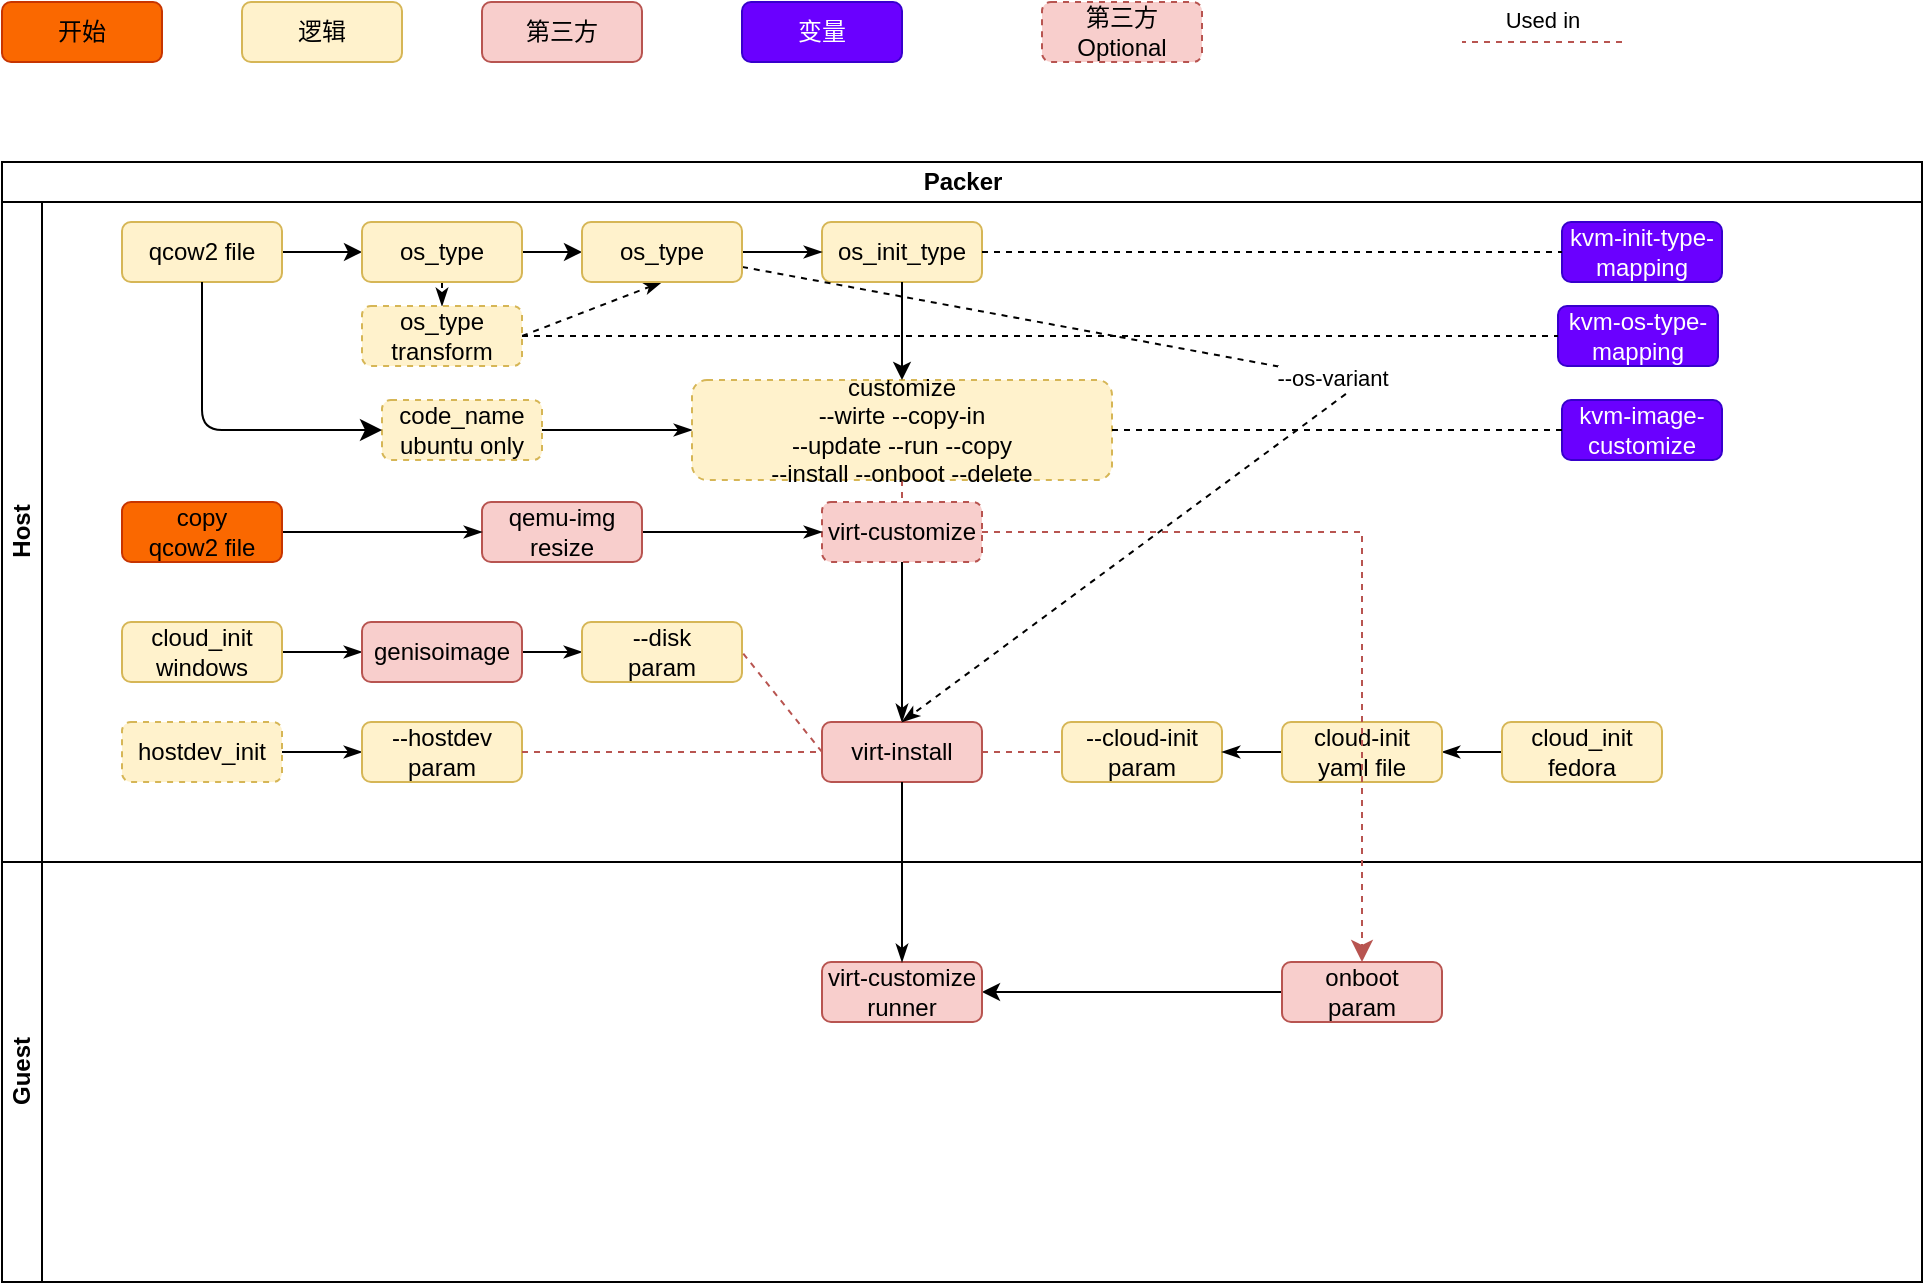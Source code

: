 <mxfile>
    <diagram id="mgwFtLMpxiVEjd0y8vvb" name="Page-1">
        <mxGraphModel dx="1335" dy="509" grid="1" gridSize="10" guides="1" tooltips="1" connect="1" arrows="1" fold="1" page="1" pageScale="1" pageWidth="1100" pageHeight="850" math="0" shadow="0">
            <root>
                <mxCell id="0"/>
                <mxCell id="1" parent="0"/>
                <mxCell id="22" value="逻辑" style="rounded=1;whiteSpace=wrap;html=1;fillColor=#fff2cc;strokeColor=#d6b656;" vertex="1" parent="1">
                    <mxGeometry x="230" y="30" width="80" height="30" as="geometry"/>
                </mxCell>
                <mxCell id="23" value="第三方" style="rounded=1;whiteSpace=wrap;html=1;fillColor=#f8cecc;strokeColor=#b85450;" vertex="1" parent="1">
                    <mxGeometry x="350" y="30" width="80" height="30" as="geometry"/>
                </mxCell>
                <mxCell id="24" value="变量" style="rounded=1;whiteSpace=wrap;html=1;fillColor=#6a00ff;strokeColor=#3700CC;fontColor=#ffffff;" vertex="1" parent="1">
                    <mxGeometry x="480" y="30" width="80" height="30" as="geometry"/>
                </mxCell>
                <mxCell id="27" value="Packer" style="swimlane;childLayout=stackLayout;resizeParent=1;resizeParentMax=0;horizontal=1;startSize=20;horizontalStack=0;html=1;" vertex="1" parent="1">
                    <mxGeometry x="110" y="110" width="960" height="560" as="geometry"/>
                </mxCell>
                <mxCell id="28" value="Host" style="swimlane;startSize=20;horizontal=0;html=1;" vertex="1" parent="27">
                    <mxGeometry y="20" width="960" height="330" as="geometry"/>
                </mxCell>
                <mxCell id="29" style="edgeStyle=none;html=1;entryX=0;entryY=0.5;entryDx=0;entryDy=0;" edge="1" parent="28" source="30" target="32">
                    <mxGeometry relative="1" as="geometry"/>
                </mxCell>
                <mxCell id="30" value="qcow2 file" style="rounded=1;whiteSpace=wrap;html=1;fillColor=#fff2cc;strokeColor=#d6b656;" vertex="1" parent="28">
                    <mxGeometry x="60" y="10" width="80" height="30" as="geometry"/>
                </mxCell>
                <mxCell id="31" style="edgeStyle=none;html=1;entryX=0;entryY=0.5;entryDx=0;entryDy=0;" edge="1" parent="28" source="32" target="99">
                    <mxGeometry relative="1" as="geometry"/>
                </mxCell>
                <mxCell id="95" style="edgeStyle=none;html=1;entryX=0.5;entryY=0;entryDx=0;entryDy=0;fontColor=#FFCCCC;endArrow=classicThin;endFill=1;dashed=1;" edge="1" parent="28" source="32" target="93">
                    <mxGeometry relative="1" as="geometry"/>
                </mxCell>
                <mxCell id="32" value="os_type" style="rounded=1;whiteSpace=wrap;html=1;fillColor=#fff2cc;strokeColor=#d6b656;" vertex="1" parent="28">
                    <mxGeometry x="180" y="10" width="80" height="30" as="geometry"/>
                </mxCell>
                <mxCell id="33" value="os_init_type" style="rounded=1;whiteSpace=wrap;html=1;fillColor=#fff2cc;strokeColor=#d6b656;" vertex="1" parent="28">
                    <mxGeometry x="410" y="10" width="80" height="30" as="geometry"/>
                </mxCell>
                <mxCell id="35" value="kvm-init-type-mapping" style="rounded=1;whiteSpace=wrap;html=1;fillColor=#6a00ff;strokeColor=#3700CC;fontColor=#ffffff;" vertex="1" parent="28">
                    <mxGeometry x="780" y="10" width="80" height="30" as="geometry"/>
                </mxCell>
                <mxCell id="78" style="edgeStyle=none;html=1;entryX=0;entryY=0.5;entryDx=0;entryDy=0;endArrow=classicThin;endFill=1;" edge="1" parent="28" source="49" target="52">
                    <mxGeometry relative="1" as="geometry"/>
                </mxCell>
                <mxCell id="49" value="code_name&lt;br&gt;ubuntu only" style="rounded=1;whiteSpace=wrap;html=1;fillColor=#fff2cc;strokeColor=#d6b656;dashed=1;" vertex="1" parent="28">
                    <mxGeometry x="190" y="99" width="80" height="30" as="geometry"/>
                </mxCell>
                <mxCell id="48" value="" style="endArrow=none;dashed=1;html=1;entryX=0;entryY=0.5;entryDx=0;entryDy=0;exitX=1;exitY=0.5;exitDx=0;exitDy=0;" edge="1" parent="28" source="33" target="35">
                    <mxGeometry width="50" height="50" relative="1" as="geometry">
                        <mxPoint x="250" y="60" as="sourcePoint"/>
                        <mxPoint x="300" y="10" as="targetPoint"/>
                    </mxGeometry>
                </mxCell>
                <mxCell id="51" value="" style="edgeStyle=segmentEdgeStyle;endArrow=classic;html=1;curved=0;rounded=1;endSize=8;startSize=8;exitX=0.5;exitY=1;exitDx=0;exitDy=0;endFill=1;entryX=0;entryY=0.5;entryDx=0;entryDy=0;" edge="1" parent="28" source="30" target="49">
                    <mxGeometry width="50" height="50" relative="1" as="geometry">
                        <mxPoint x="410" y="160" as="sourcePoint"/>
                        <mxPoint x="160" y="70" as="targetPoint"/>
                        <Array as="points">
                            <mxPoint x="100" y="114"/>
                        </Array>
                    </mxGeometry>
                </mxCell>
                <mxCell id="55" style="edgeStyle=none;html=1;entryX=0.5;entryY=0;entryDx=0;entryDy=0;endArrow=none;endFill=1;strokeColor=#b85450;dashed=1;fillColor=#f8cecc;" edge="1" parent="28" source="52" target="53">
                    <mxGeometry relative="1" as="geometry"/>
                </mxCell>
                <mxCell id="52" value="customize&lt;br&gt;--wirte --copy-in&lt;br&gt;--update --run --copy &lt;br&gt;--install --onboot --delete" style="rounded=1;whiteSpace=wrap;html=1;fillColor=#fff2cc;strokeColor=#d6b656;dashed=1;" vertex="1" parent="28">
                    <mxGeometry x="345" y="89" width="210" height="50" as="geometry"/>
                </mxCell>
                <mxCell id="44" style="edgeStyle=none;html=1;entryX=0.5;entryY=0;entryDx=0;entryDy=0;exitX=0.5;exitY=1;exitDx=0;exitDy=0;" edge="1" parent="28" source="33" target="52">
                    <mxGeometry relative="1" as="geometry">
                        <mxPoint x="490" y="25" as="sourcePoint"/>
                    </mxGeometry>
                </mxCell>
                <mxCell id="64" style="edgeStyle=none;html=1;exitX=0.5;exitY=1;exitDx=0;exitDy=0;entryX=0.5;entryY=0;entryDx=0;entryDy=0;endArrow=classicThin;endFill=1;" edge="1" parent="28" source="53" target="67">
                    <mxGeometry relative="1" as="geometry">
                        <mxPoint x="450" y="170" as="sourcePoint"/>
                        <mxPoint x="450" y="190" as="targetPoint"/>
                    </mxGeometry>
                </mxCell>
                <mxCell id="53" value="virt-customize" style="rounded=1;whiteSpace=wrap;html=1;fillColor=#f8cecc;strokeColor=#b85450;dashed=1;" vertex="1" parent="28">
                    <mxGeometry x="410" y="150" width="80" height="30" as="geometry"/>
                </mxCell>
                <mxCell id="61" style="edgeStyle=none;html=1;entryX=0;entryY=0.5;entryDx=0;entryDy=0;endArrow=classicThin;endFill=1;" edge="1" parent="28" source="54" target="59">
                    <mxGeometry relative="1" as="geometry"/>
                </mxCell>
                <mxCell id="54" value="cloud_init&lt;br&gt;windows" style="rounded=1;whiteSpace=wrap;html=1;fillColor=#fff2cc;strokeColor=#d6b656;" vertex="1" parent="28">
                    <mxGeometry x="60" y="210" width="80" height="30" as="geometry"/>
                </mxCell>
                <mxCell id="56" value="kvm-image-customize" style="rounded=1;whiteSpace=wrap;html=1;fillColor=#6a00ff;strokeColor=#3700CC;fontColor=#ffffff;" vertex="1" parent="28">
                    <mxGeometry x="780" y="99" width="80" height="30" as="geometry"/>
                </mxCell>
                <mxCell id="57" value="" style="endArrow=none;dashed=1;html=1;entryX=0;entryY=0.5;entryDx=0;entryDy=0;exitX=1;exitY=0.5;exitDx=0;exitDy=0;" edge="1" parent="28" source="52" target="56">
                    <mxGeometry width="50" height="50" relative="1" as="geometry">
                        <mxPoint x="530" y="155" as="sourcePoint"/>
                        <mxPoint x="760" y="155" as="targetPoint"/>
                        <Array as="points"/>
                    </mxGeometry>
                </mxCell>
                <mxCell id="62" style="edgeStyle=none;html=1;entryX=0;entryY=0.5;entryDx=0;entryDy=0;endArrow=classicThin;endFill=1;" edge="1" parent="28" source="59" target="60">
                    <mxGeometry relative="1" as="geometry"/>
                </mxCell>
                <mxCell id="59" value="genisoimage" style="rounded=1;whiteSpace=wrap;html=1;fillColor=#f8cecc;strokeColor=#b85450;" vertex="1" parent="28">
                    <mxGeometry x="180" y="210" width="80" height="30" as="geometry"/>
                </mxCell>
                <mxCell id="60" value="--disk&lt;br&gt;param" style="rounded=1;whiteSpace=wrap;html=1;fillColor=#fff2cc;strokeColor=#d6b656;" vertex="1" parent="28">
                    <mxGeometry x="290" y="210" width="80" height="30" as="geometry"/>
                </mxCell>
                <mxCell id="69" style="edgeStyle=none;html=1;endArrow=classicThin;endFill=1;" edge="1" parent="28" source="65" target="68">
                    <mxGeometry relative="1" as="geometry"/>
                </mxCell>
                <mxCell id="65" value="cloud_init&lt;br&gt;fedora" style="rounded=1;whiteSpace=wrap;html=1;fillColor=#fff2cc;strokeColor=#d6b656;" vertex="1" parent="28">
                    <mxGeometry x="750" y="260" width="80" height="30" as="geometry"/>
                </mxCell>
                <mxCell id="66" value="--cloud-init&lt;br&gt;param" style="rounded=1;whiteSpace=wrap;html=1;fillColor=#fff2cc;strokeColor=#d6b656;" vertex="1" parent="28">
                    <mxGeometry x="530" y="260" width="80" height="30" as="geometry"/>
                </mxCell>
                <mxCell id="67" value="virt-install" style="rounded=1;whiteSpace=wrap;html=1;fillColor=#f8cecc;strokeColor=#b85450;" vertex="1" parent="28">
                    <mxGeometry x="410" y="260" width="80" height="30" as="geometry"/>
                </mxCell>
                <mxCell id="70" style="edgeStyle=none;html=1;endArrow=classicThin;endFill=1;" edge="1" parent="28" source="68" target="66">
                    <mxGeometry relative="1" as="geometry"/>
                </mxCell>
                <mxCell id="68" value="cloud-init&lt;br&gt;yaml file" style="rounded=1;whiteSpace=wrap;html=1;fillColor=#fff2cc;strokeColor=#d6b656;" vertex="1" parent="28">
                    <mxGeometry x="640" y="260" width="80" height="30" as="geometry"/>
                </mxCell>
                <mxCell id="87" style="edgeStyle=none;html=1;entryX=0;entryY=0.5;entryDx=0;entryDy=0;fontColor=#FFCCCC;endArrow=classicThin;endFill=1;" edge="1" parent="28" source="72" target="84">
                    <mxGeometry relative="1" as="geometry"/>
                </mxCell>
                <mxCell id="72" value="hostdev_init" style="rounded=1;whiteSpace=wrap;html=1;fillColor=#fff2cc;strokeColor=#d6b656;dashed=1;" vertex="1" parent="28">
                    <mxGeometry x="60" y="260" width="80" height="30" as="geometry"/>
                </mxCell>
                <mxCell id="81" value="" style="endArrow=none;dashed=1;html=1;entryX=1;entryY=0.5;entryDx=0;entryDy=0;exitX=0;exitY=0.5;exitDx=0;exitDy=0;fillColor=#f8cecc;strokeColor=#b85450;" edge="1" parent="28" source="67" target="60">
                    <mxGeometry width="50" height="50" relative="1" as="geometry">
                        <mxPoint x="520" y="435" as="sourcePoint"/>
                        <mxPoint x="440" y="350" as="targetPoint"/>
                        <Array as="points"/>
                    </mxGeometry>
                </mxCell>
                <mxCell id="82" value="" style="endArrow=none;dashed=1;html=1;entryX=0;entryY=0.5;entryDx=0;entryDy=0;fillColor=#f8cecc;strokeColor=#b85450;exitX=1;exitY=0.5;exitDx=0;exitDy=0;" edge="1" parent="28" source="67" target="66">
                    <mxGeometry width="50" height="50" relative="1" as="geometry">
                        <mxPoint x="490" y="325" as="sourcePoint"/>
                        <mxPoint x="680" y="370" as="targetPoint"/>
                        <Array as="points"/>
                    </mxGeometry>
                </mxCell>
                <mxCell id="84" value="--hostdev&lt;br&gt;param" style="rounded=1;whiteSpace=wrap;html=1;fillColor=#fff2cc;strokeColor=#d6b656;" vertex="1" parent="28">
                    <mxGeometry x="180" y="260" width="80" height="30" as="geometry"/>
                </mxCell>
                <mxCell id="86" style="edgeStyle=none;html=1;entryX=0;entryY=0.5;entryDx=0;entryDy=0;fontColor=default;endArrow=none;endFill=1;dashed=1;strokeColor=#b85450;fillColor=#f8cecc;" edge="1" parent="28" source="84" target="67">
                    <mxGeometry relative="1" as="geometry">
                        <mxPoint x="370" y="394.474" as="sourcePoint"/>
                        <mxPoint x="520" y="355" as="targetPoint"/>
                        <Array as="points">
                            <mxPoint x="370" y="275"/>
                        </Array>
                    </mxGeometry>
                </mxCell>
                <mxCell id="89" style="edgeStyle=none;html=1;entryX=0;entryY=0.5;entryDx=0;entryDy=0;fontColor=#FFCCCC;endArrow=classicThin;endFill=1;" edge="1" parent="28" source="88" target="53">
                    <mxGeometry relative="1" as="geometry"/>
                </mxCell>
                <mxCell id="88" value="qemu-img&lt;br&gt;resize" style="rounded=1;whiteSpace=wrap;html=1;fillColor=#f8cecc;strokeColor=#b85450;" vertex="1" parent="28">
                    <mxGeometry x="240" y="150" width="80" height="30" as="geometry"/>
                </mxCell>
                <mxCell id="91" style="edgeStyle=none;html=1;entryX=0;entryY=0.5;entryDx=0;entryDy=0;fontColor=#FFCCCC;endArrow=classicThin;endFill=1;" edge="1" parent="28" source="90" target="88">
                    <mxGeometry relative="1" as="geometry"/>
                </mxCell>
                <mxCell id="90" value="copy &lt;br&gt;qcow2 file" style="rounded=1;whiteSpace=wrap;html=1;fillColor=#fa6800;strokeColor=#C73500;fontColor=#000000;" vertex="1" parent="28">
                    <mxGeometry x="60" y="150" width="80" height="30" as="geometry"/>
                </mxCell>
                <mxCell id="96" style="edgeStyle=none;html=1;entryX=0.5;entryY=1;entryDx=0;entryDy=0;fontColor=#FFCCCC;endArrow=classicThin;endFill=1;exitX=1;exitY=0.5;exitDx=0;exitDy=0;dashed=1;" edge="1" parent="28" source="93" target="99">
                    <mxGeometry relative="1" as="geometry"/>
                </mxCell>
                <mxCell id="93" value="os_type&lt;br&gt;transform" style="rounded=1;whiteSpace=wrap;html=1;fillColor=#fff2cc;strokeColor=#d6b656;dashed=1;" vertex="1" parent="28">
                    <mxGeometry x="180" y="52" width="80" height="30" as="geometry"/>
                </mxCell>
                <mxCell id="97" value="kvm-os-type-mapping" style="rounded=1;whiteSpace=wrap;html=1;fillColor=#6a00ff;strokeColor=#3700CC;fontColor=#ffffff;" vertex="1" parent="28">
                    <mxGeometry x="778" y="52" width="80" height="30" as="geometry"/>
                </mxCell>
                <mxCell id="98" value="" style="endArrow=none;dashed=1;html=1;entryX=0;entryY=0.5;entryDx=0;entryDy=0;exitX=1;exitY=0.5;exitDx=0;exitDy=0;" edge="1" parent="28" source="93" target="97">
                    <mxGeometry width="50" height="50" relative="1" as="geometry">
                        <mxPoint x="500" y="35" as="sourcePoint"/>
                        <mxPoint x="790" y="35" as="targetPoint"/>
                    </mxGeometry>
                </mxCell>
                <mxCell id="100" style="edgeStyle=none;html=1;entryX=0;entryY=0.5;entryDx=0;entryDy=0;fontColor=#FFCCCC;endArrow=classicThin;endFill=1;" edge="1" parent="28" source="99" target="33">
                    <mxGeometry relative="1" as="geometry"/>
                </mxCell>
                <mxCell id="101" style="edgeStyle=none;html=1;entryX=0.5;entryY=0;entryDx=0;entryDy=0;fontColor=#FFCCCC;endArrow=classicThin;endFill=1;dashed=1;" edge="1" parent="28" source="99" target="67">
                    <mxGeometry relative="1" as="geometry">
                        <Array as="points">
                            <mxPoint x="680" y="90"/>
                        </Array>
                    </mxGeometry>
                </mxCell>
                <mxCell id="102" value="--os-variant" style="edgeLabel;html=1;align=center;verticalAlign=middle;resizable=0;points=[];fontColor=#000000;" vertex="1" connectable="0" parent="101">
                    <mxGeometry x="0.0" relative="1" as="geometry">
                        <mxPoint x="-1" as="offset"/>
                    </mxGeometry>
                </mxCell>
                <mxCell id="99" value="os_type" style="rounded=1;whiteSpace=wrap;html=1;fillColor=#fff2cc;strokeColor=#d6b656;" vertex="1" parent="28">
                    <mxGeometry x="290" y="10" width="80" height="30" as="geometry"/>
                </mxCell>
                <mxCell id="36" value="Guest" style="swimlane;startSize=20;horizontal=0;html=1;" vertex="1" parent="27">
                    <mxGeometry y="350" width="960" height="210" as="geometry"/>
                </mxCell>
                <mxCell id="37" style="edgeStyle=none;html=1;entryX=1;entryY=0.5;entryDx=0;entryDy=0;" edge="1" parent="36" source="39" target="40">
                    <mxGeometry relative="1" as="geometry">
                        <mxPoint x="440" y="92.5" as="targetPoint"/>
                    </mxGeometry>
                </mxCell>
                <mxCell id="39" value="onboot&lt;br&gt;param" style="rounded=1;whiteSpace=wrap;html=1;fillColor=#f8cecc;strokeColor=#b85450;" vertex="1" parent="36">
                    <mxGeometry x="640" y="50" width="80" height="30" as="geometry"/>
                </mxCell>
                <mxCell id="40" value="virt-customize&lt;br&gt;runner" style="rounded=1;whiteSpace=wrap;html=1;fillColor=#f8cecc;strokeColor=#b85450;" vertex="1" parent="36">
                    <mxGeometry x="410" y="50" width="80" height="30" as="geometry"/>
                </mxCell>
                <mxCell id="76" value="" style="edgeStyle=segmentEdgeStyle;endArrow=classic;html=1;curved=0;rounded=0;endSize=8;startSize=8;entryX=0.5;entryY=0;entryDx=0;entryDy=0;exitX=1;exitY=0.5;exitDx=0;exitDy=0;dashed=1;fillColor=#f8cecc;strokeColor=#b85450;" edge="1" parent="27" source="53" target="39">
                    <mxGeometry width="50" height="50" relative="1" as="geometry">
                        <mxPoint x="530" y="170" as="sourcePoint"/>
                        <mxPoint x="580" y="120" as="targetPoint"/>
                    </mxGeometry>
                </mxCell>
                <mxCell id="77" style="edgeStyle=none;html=1;entryX=0.5;entryY=0;entryDx=0;entryDy=0;endArrow=classicThin;endFill=1;" edge="1" parent="27" source="67" target="40">
                    <mxGeometry relative="1" as="geometry"/>
                </mxCell>
                <mxCell id="79" value="第三方&lt;br&gt;Optional" style="rounded=1;whiteSpace=wrap;html=1;fillColor=#f8cecc;strokeColor=#b85450;dashed=1;" vertex="1" parent="1">
                    <mxGeometry x="630" y="30" width="80" height="30" as="geometry"/>
                </mxCell>
                <mxCell id="83" value="Used in" style="endArrow=none;dashed=1;html=1;spacingBottom=22;fillColor=#f8cecc;strokeColor=#b85450;" edge="1" parent="1">
                    <mxGeometry width="50" height="50" relative="1" as="geometry">
                        <mxPoint x="920" y="50" as="sourcePoint"/>
                        <mxPoint x="840" y="50" as="targetPoint"/>
                    </mxGeometry>
                </mxCell>
                <mxCell id="92" value="开始" style="rounded=1;whiteSpace=wrap;html=1;fillColor=#fa6800;strokeColor=#C73500;fontColor=#000000;" vertex="1" parent="1">
                    <mxGeometry x="110" y="30" width="80" height="30" as="geometry"/>
                </mxCell>
            </root>
        </mxGraphModel>
    </diagram>
</mxfile>
